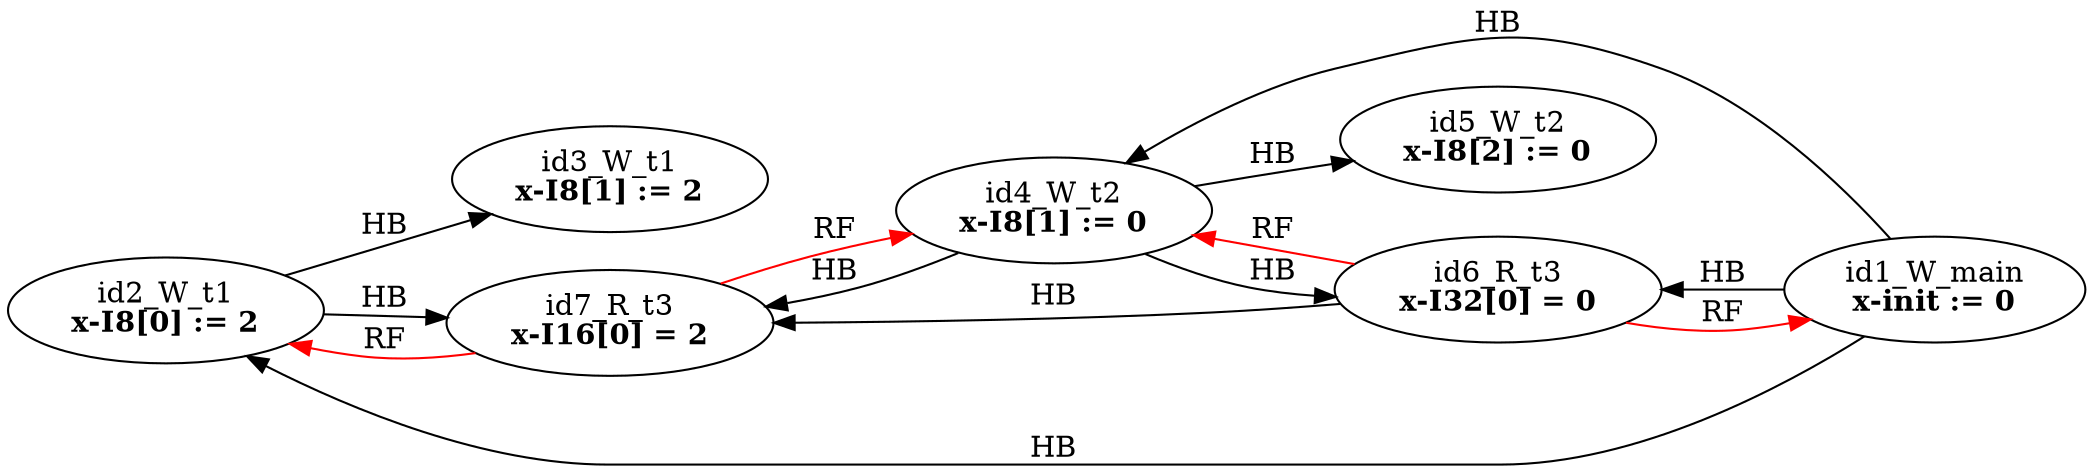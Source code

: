 digraph memory_model {
rankdir=LR;
splines=true; esep=0.5;
id2_W_t1 -> id3_W_t1 [label = "HB", color="black"];
id4_W_t2 -> id5_W_t2 [label = "HB", color="black"];
id6_R_t3 -> id7_R_t3 [label = "HB", color="black"];
id1_W_main -> id2_W_t1 [label = "HB", color="black"];
id1_W_main -> id4_W_t2 [label = "HB", color="black"];
id1_W_main -> id6_R_t3 [label = "HB", color="black"];
id2_W_t1 -> id7_R_t3 [label = "HB", color="black"];
id4_W_t2 -> id6_R_t3 [label = "HB", color="black"];
id4_W_t2 -> id7_R_t3 [label = "HB", color="black"];
id6_R_t3 -> id1_W_main [label = "RF", color="red"];
id6_R_t3 -> id4_W_t2 [label = "RF", color="red"];
id7_R_t3 -> id2_W_t1 [label = "RF", color="red"];
id7_R_t3 -> id4_W_t2 [label = "RF", color="red"];
id1_W_main [label=<id1_W_main<br/><B>x-init := 0</B>>, pos="5.0,4!"]
id2_W_t1 [label=<id2_W_t1<br/><B>x-I8[0] := 2</B>>, pos="0,2!"]
id3_W_t1 [label=<id3_W_t1<br/><B>x-I8[1] := 2</B>>, pos="0,0!"]
id4_W_t2 [label=<id4_W_t2<br/><B>x-I8[1] := 0</B>>, pos="5,2!"]
id5_W_t2 [label=<id5_W_t2<br/><B>x-I8[2] := 0</B>>, pos="5,0!"]
id6_R_t3 [label=<id6_R_t3<br/><B>x-I32[0] = 0</B>>, pos="10,2!"]
id7_R_t3 [label=<id7_R_t3<br/><B>x-I16[0] = 2</B>>, pos="10,0!"]
}